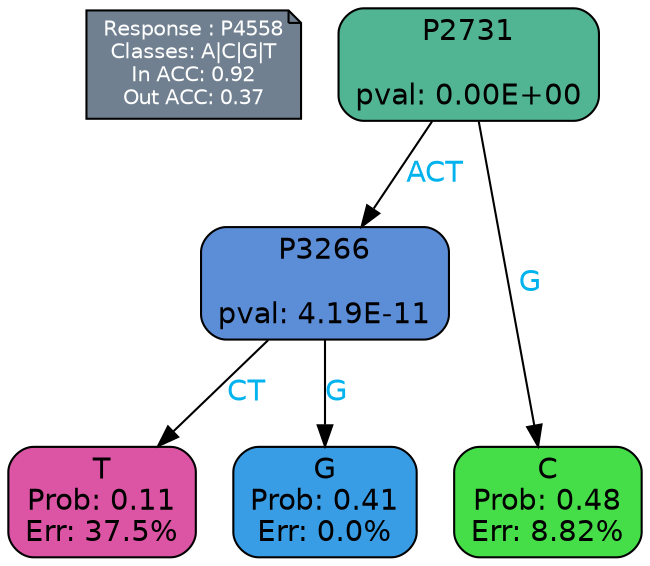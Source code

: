 digraph Tree {
node [shape=box, style="filled, rounded", color="black", fontname=helvetica] ;
graph [ranksep=equally, splines=polylines, bgcolor=transparent, dpi=600] ;
edge [fontname=helvetica] ;
LEGEND [label="Response : P4558
Classes: A|C|G|T
In ACC: 0.92
Out ACC: 0.37
",shape=note,align=left,style=filled,fillcolor="slategray",fontcolor="white",fontsize=10];1 [label="P2731

pval: 0.00E+00", fillcolor="#51b492"] ;
2 [label="P3266

pval: 4.19E-11", fillcolor="#5c8dd7"] ;
3 [label="T
Prob: 0.11
Err: 37.5%", fillcolor="#dc54a4"] ;
4 [label="G
Prob: 0.41
Err: 0.0%", fillcolor="#399de5"] ;
5 [label="C
Prob: 0.48
Err: 8.82%", fillcolor="#45de48"] ;
1 -> 2 [label="ACT",fontcolor=deepskyblue2] ;
1 -> 5 [label="G",fontcolor=deepskyblue2] ;
2 -> 3 [label="CT",fontcolor=deepskyblue2] ;
2 -> 4 [label="G",fontcolor=deepskyblue2] ;
{rank = same; 3;4;5;}{rank = same; LEGEND;1;}}